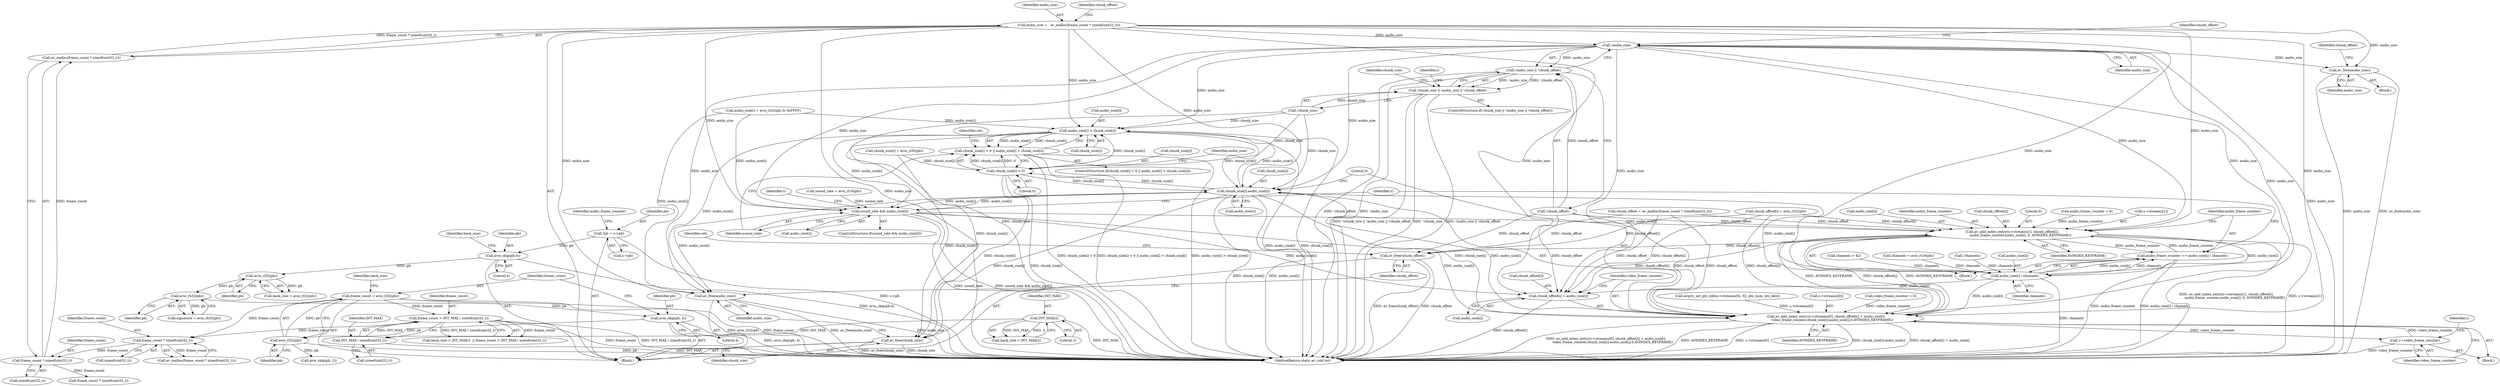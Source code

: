 digraph "0_FFmpeg_96f24d1bee7fe7bac08e2b7c74db1a046c9dc0de@API" {
"1000439" [label="(Call,audio_size =   av_malloc(frame_count * sizeof(uint32_t)))"];
"1000441" [label="(Call,av_malloc(frame_count * sizeof(uint32_t)))"];
"1000442" [label="(Call,frame_count * sizeof(uint32_t))"];
"1000435" [label="(Call,frame_count * sizeof(uint32_t))"];
"1000187" [label="(Call,frame_count > INT_MAX / sizeof(uint32_t))"];
"1000176" [label="(Call,frame_count = avio_rl32(pb))"];
"1000178" [label="(Call,avio_rl32(pb))"];
"1000173" [label="(Call,avio_skip(pb, 4))"];
"1000171" [label="(Call,avio_rb32(pb))"];
"1000167" [label="(Call,avio_rl32(pb))"];
"1000162" [label="(Call,avio_skip(pb,4))"];
"1000116" [label="(Call,*pb = s->pb)"];
"1000189" [label="(Call,INT_MAX / sizeof(uint32_t))"];
"1000184" [label="(Call,INT_MAX/2)"];
"1000458" [label="(Call,!audio_size)"];
"1000457" [label="(Call,!audio_size || !chunk_offset)"];
"1000454" [label="(Call,!chunk_size || !audio_size || !chunk_offset)"];
"1000465" [label="(Call,av_free(audio_size))"];
"1000554" [label="(Call,audio_size[i] > chunk_size[i])"];
"1000548" [label="(Call,chunk_size[i] < 0 || audio_size[i] > chunk_size[i])"];
"1000567" [label="(Call,sound_rate && audio_size[i])"];
"1000573" [label="(Call,av_add_index_entry(s->streams[1], chunk_offset[i],\n                audio_frame_counter,audio_size[i], 0, AVINDEX_KEYFRAME))"];
"1000588" [label="(Call,audio_frame_counter += audio_size[i] / channels)"];
"1000590" [label="(Call,audio_size[i] / channels)"];
"1000595" [label="(Call,av_add_index_entry(s->streams[0], chunk_offset[i] + audio_size[i],\n            video_frame_counter,chunk_size[i]-audio_size[i],0,AVINDEX_KEYFRAME))"];
"1000618" [label="(Call,++video_frame_counter)"];
"1000601" [label="(Call,chunk_offset[i] + audio_size[i])"];
"1000609" [label="(Call,chunk_size[i]-audio_size[i])"];
"1000549" [label="(Call,chunk_size[i] < 0)"];
"1000620" [label="(Call,av_free(chunk_size))"];
"1000622" [label="(Call,av_free(audio_size))"];
"1000624" [label="(Call,av_free(chunk_offset))"];
"1000554" [label="(Call,audio_size[i] > chunk_size[i])"];
"1000167" [label="(Call,avio_rl32(pb))"];
"1000574" [label="(Call,s->streams[1])"];
"1000183" [label="(Identifier,back_size)"];
"1000173" [label="(Call,avio_skip(pb, 4))"];
"1000179" [label="(Identifier,pb)"];
"1000169" [label="(Call,signature = avio_rb32(pb))"];
"1000168" [label="(Identifier,pb)"];
"1000440" [label="(Identifier,audio_size)"];
"1000583" [label="(Call,audio_size[i])"];
"1000191" [label="(Call,sizeof(uint32_t))"];
"1000162" [label="(Call,avio_skip(pb,4))"];
"1000594" [label="(Identifier,channels)"];
"1000457" [label="(Call,!audio_size || !chunk_offset)"];
"1000206" [label="(Call,channels = avio_rl16(pb))"];
"1000187" [label="(Call,frame_count > INT_MAX / sizeof(uint32_t))"];
"1000487" [label="(Call,chunk_size[i] = avio_rl32(pb))"];
"1000185" [label="(Identifier,INT_MAX)"];
"1000582" [label="(Identifier,audio_frame_counter)"];
"1000620" [label="(Call,av_free(chunk_size))"];
"1000304" [label="(Call,!channels)"];
"1000461" [label="(Identifier,chunk_offset)"];
"1000547" [label="(ControlStructure,if(chunk_size[i] < 0 || audio_size[i] > chunk_size[i]))"];
"1000591" [label="(Call,audio_size[i])"];
"1000556" [label="(Identifier,audio_size)"];
"1000460" [label="(Call,!chunk_offset)"];
"1000563" [label="(Identifier,ret)"];
"1000576" [label="(Identifier,s)"];
"1000610" [label="(Call,chunk_size[i])"];
"1000579" [label="(Call,chunk_offset[i])"];
"1000178" [label="(Call,avio_rl32(pb))"];
"1000555" [label="(Call,audio_size[i])"];
"1000621" [label="(Identifier,chunk_size)"];
"1000546" [label="(Block,)"];
"1000595" [label="(Call,av_add_index_entry(s->streams[0], chunk_offset[i] + audio_size[i],\n            video_frame_counter,chunk_size[i]-audio_size[i],0,AVINDEX_KEYFRAME))"];
"1000548" [label="(Call,chunk_size[i] < 0 || audio_size[i] > chunk_size[i])"];
"1000306" [label="(Call,channels > 42)"];
"1000566" [label="(ControlStructure,if(sound_rate && audio_size[i]))"];
"1000590" [label="(Call,audio_size[i] / channels)"];
"1000117" [label="(Identifier,pb)"];
"1000175" [label="(Literal,4)"];
"1000171" [label="(Call,avio_rb32(pb))"];
"1000163" [label="(Identifier,pb)"];
"1000190" [label="(Identifier,INT_MAX)"];
"1000181" [label="(Call,back_size > INT_MAX/2  || frame_count > INT_MAX / sizeof(uint32_t))"];
"1000462" [label="(Block,)"];
"1000474" [label="(Identifier,i)"];
"1000468" [label="(Identifier,chunk_offset)"];
"1000128" [label="(Call,video_frame_counter = 0)"];
"1000465" [label="(Call,av_free(audio_size))"];
"1000455" [label="(Call,!chunk_size)"];
"1000623" [label="(Identifier,audio_size)"];
"1000588" [label="(Call,audio_frame_counter += audio_size[i] / channels)"];
"1000186" [label="(Literal,2)"];
"1000613" [label="(Call,audio_size[i])"];
"1000437" [label="(Call,sizeof(uint32_t))"];
"1000466" [label="(Identifier,audio_size)"];
"1000458" [label="(Call,!audio_size)"];
"1000601" [label="(Call,chunk_offset[i] + audio_size[i])"];
"1000529" [label="(Call,audio_size[i] = avio_rl32(pb) & 0xFFFF)"];
"1000627" [label="(Identifier,ret)"];
"1000423" [label="(Call,avpriv_set_pts_info(s->streams[0], 32, pts_num, pts_den))"];
"1000189" [label="(Call,INT_MAX / sizeof(uint32_t))"];
"1000118" [label="(Call,s->pb)"];
"1000567" [label="(Call,sound_rate && audio_size[i])"];
"1000453" [label="(ControlStructure,if(!chunk_size || !audio_size || !chunk_offset))"];
"1000573" [label="(Call,av_add_index_entry(s->streams[1], chunk_offset[i],\n                audio_frame_counter,audio_size[i], 0, AVINDEX_KEYFRAME))"];
"1000596" [label="(Call,s->streams[0])"];
"1000454" [label="(Call,!chunk_size || !audio_size || !chunk_offset)"];
"1000589" [label="(Identifier,audio_frame_counter)"];
"1000434" [label="(Call,av_malloc(frame_count * sizeof(uint32_t)))"];
"1000166" [label="(Identifier,back_size)"];
"1000609" [label="(Call,chunk_size[i]-audio_size[i])"];
"1000446" [label="(Call,chunk_offset = av_malloc(frame_count * sizeof(uint32_t)))"];
"1000618" [label="(Call,++video_frame_counter)"];
"1000444" [label="(Call,sizeof(uint32_t))"];
"1000114" [label="(Block,)"];
"1000177" [label="(Identifier,frame_count)"];
"1000508" [label="(Call,chunk_offset[i] = avio_rl32(pb))"];
"1000568" [label="(Identifier,sound_rate)"];
"1000449" [label="(Call,frame_count * sizeof(uint32_t))"];
"1000598" [label="(Identifier,s)"];
"1000586" [label="(Literal,0)"];
"1000550" [label="(Call,chunk_size[i])"];
"1000164" [label="(Literal,4)"];
"1000116" [label="(Call,*pb = s->pb)"];
"1000439" [label="(Call,audio_size =   av_malloc(frame_count * sizeof(uint32_t)))"];
"1000441" [label="(Call,av_malloc(frame_count * sizeof(uint32_t)))"];
"1000569" [label="(Call,audio_size[i])"];
"1000442" [label="(Call,frame_count * sizeof(uint32_t))"];
"1000572" [label="(Block,)"];
"1000602" [label="(Call,chunk_offset[i])"];
"1000172" [label="(Identifier,pb)"];
"1000619" [label="(Identifier,video_frame_counter)"];
"1000608" [label="(Identifier,video_frame_counter)"];
"1000198" [label="(Call,sound_rate = avio_rl16(pb))"];
"1000628" [label="(MethodReturn,static av_cold int)"];
"1000443" [label="(Identifier,frame_count)"];
"1000174" [label="(Identifier,pb)"];
"1000125" [label="(Identifier,audio_frame_counter)"];
"1000464" [label="(Identifier,chunk_size)"];
"1000195" [label="(Call,avio_skip(pb, 2))"];
"1000447" [label="(Identifier,chunk_offset)"];
"1000176" [label="(Call,frame_count = avio_rl32(pb))"];
"1000165" [label="(Call,back_size = avio_rl32(pb))"];
"1000616" [label="(Literal,0)"];
"1000188" [label="(Identifier,frame_count)"];
"1000436" [label="(Identifier,frame_count)"];
"1000549" [label="(Call,chunk_size[i] < 0)"];
"1000625" [label="(Identifier,chunk_offset)"];
"1000435" [label="(Call,frame_count * sizeof(uint32_t))"];
"1000124" [label="(Call,audio_frame_counter = 0)"];
"1000545" [label="(Identifier,i)"];
"1000605" [label="(Call,audio_size[i])"];
"1000459" [label="(Identifier,audio_size)"];
"1000553" [label="(Literal,0)"];
"1000622" [label="(Call,av_free(audio_size))"];
"1000558" [label="(Call,chunk_size[i])"];
"1000617" [label="(Identifier,AVINDEX_KEYFRAME)"];
"1000624" [label="(Call,av_free(chunk_offset))"];
"1000182" [label="(Call,back_size > INT_MAX/2)"];
"1000587" [label="(Identifier,AVINDEX_KEYFRAME)"];
"1000184" [label="(Call,INT_MAX/2)"];
"1000439" -> "1000114"  [label="AST: "];
"1000439" -> "1000441"  [label="CFG: "];
"1000440" -> "1000439"  [label="AST: "];
"1000441" -> "1000439"  [label="AST: "];
"1000447" -> "1000439"  [label="CFG: "];
"1000439" -> "1000628"  [label="DDG: audio_size"];
"1000441" -> "1000439"  [label="DDG: frame_count * sizeof(uint32_t)"];
"1000439" -> "1000458"  [label="DDG: audio_size"];
"1000439" -> "1000465"  [label="DDG: audio_size"];
"1000439" -> "1000554"  [label="DDG: audio_size"];
"1000439" -> "1000567"  [label="DDG: audio_size"];
"1000439" -> "1000573"  [label="DDG: audio_size"];
"1000439" -> "1000590"  [label="DDG: audio_size"];
"1000439" -> "1000595"  [label="DDG: audio_size"];
"1000439" -> "1000601"  [label="DDG: audio_size"];
"1000439" -> "1000609"  [label="DDG: audio_size"];
"1000439" -> "1000622"  [label="DDG: audio_size"];
"1000441" -> "1000442"  [label="CFG: "];
"1000442" -> "1000441"  [label="AST: "];
"1000442" -> "1000441"  [label="DDG: frame_count"];
"1000442" -> "1000444"  [label="CFG: "];
"1000443" -> "1000442"  [label="AST: "];
"1000444" -> "1000442"  [label="AST: "];
"1000435" -> "1000442"  [label="DDG: frame_count"];
"1000442" -> "1000449"  [label="DDG: frame_count"];
"1000435" -> "1000434"  [label="AST: "];
"1000435" -> "1000437"  [label="CFG: "];
"1000436" -> "1000435"  [label="AST: "];
"1000437" -> "1000435"  [label="AST: "];
"1000434" -> "1000435"  [label="CFG: "];
"1000435" -> "1000434"  [label="DDG: frame_count"];
"1000187" -> "1000435"  [label="DDG: frame_count"];
"1000176" -> "1000435"  [label="DDG: frame_count"];
"1000187" -> "1000181"  [label="AST: "];
"1000187" -> "1000189"  [label="CFG: "];
"1000188" -> "1000187"  [label="AST: "];
"1000189" -> "1000187"  [label="AST: "];
"1000181" -> "1000187"  [label="CFG: "];
"1000187" -> "1000628"  [label="DDG: frame_count"];
"1000187" -> "1000628"  [label="DDG: INT_MAX / sizeof(uint32_t)"];
"1000187" -> "1000181"  [label="DDG: frame_count"];
"1000187" -> "1000181"  [label="DDG: INT_MAX / sizeof(uint32_t)"];
"1000176" -> "1000187"  [label="DDG: frame_count"];
"1000189" -> "1000187"  [label="DDG: INT_MAX"];
"1000176" -> "1000114"  [label="AST: "];
"1000176" -> "1000178"  [label="CFG: "];
"1000177" -> "1000176"  [label="AST: "];
"1000178" -> "1000176"  [label="AST: "];
"1000183" -> "1000176"  [label="CFG: "];
"1000176" -> "1000628"  [label="DDG: avio_rl32(pb)"];
"1000176" -> "1000628"  [label="DDG: frame_count"];
"1000178" -> "1000176"  [label="DDG: pb"];
"1000178" -> "1000179"  [label="CFG: "];
"1000179" -> "1000178"  [label="AST: "];
"1000178" -> "1000628"  [label="DDG: pb"];
"1000173" -> "1000178"  [label="DDG: pb"];
"1000178" -> "1000195"  [label="DDG: pb"];
"1000173" -> "1000114"  [label="AST: "];
"1000173" -> "1000175"  [label="CFG: "];
"1000174" -> "1000173"  [label="AST: "];
"1000175" -> "1000173"  [label="AST: "];
"1000177" -> "1000173"  [label="CFG: "];
"1000173" -> "1000628"  [label="DDG: avio_skip(pb, 4)"];
"1000171" -> "1000173"  [label="DDG: pb"];
"1000171" -> "1000169"  [label="AST: "];
"1000171" -> "1000172"  [label="CFG: "];
"1000172" -> "1000171"  [label="AST: "];
"1000169" -> "1000171"  [label="CFG: "];
"1000171" -> "1000169"  [label="DDG: pb"];
"1000167" -> "1000171"  [label="DDG: pb"];
"1000167" -> "1000165"  [label="AST: "];
"1000167" -> "1000168"  [label="CFG: "];
"1000168" -> "1000167"  [label="AST: "];
"1000165" -> "1000167"  [label="CFG: "];
"1000167" -> "1000165"  [label="DDG: pb"];
"1000162" -> "1000167"  [label="DDG: pb"];
"1000162" -> "1000114"  [label="AST: "];
"1000162" -> "1000164"  [label="CFG: "];
"1000163" -> "1000162"  [label="AST: "];
"1000164" -> "1000162"  [label="AST: "];
"1000166" -> "1000162"  [label="CFG: "];
"1000162" -> "1000628"  [label="DDG: avio_skip(pb,4)"];
"1000116" -> "1000162"  [label="DDG: pb"];
"1000116" -> "1000114"  [label="AST: "];
"1000116" -> "1000118"  [label="CFG: "];
"1000117" -> "1000116"  [label="AST: "];
"1000118" -> "1000116"  [label="AST: "];
"1000125" -> "1000116"  [label="CFG: "];
"1000116" -> "1000628"  [label="DDG: s->pb"];
"1000189" -> "1000191"  [label="CFG: "];
"1000190" -> "1000189"  [label="AST: "];
"1000191" -> "1000189"  [label="AST: "];
"1000189" -> "1000628"  [label="DDG: INT_MAX"];
"1000184" -> "1000189"  [label="DDG: INT_MAX"];
"1000184" -> "1000182"  [label="AST: "];
"1000184" -> "1000186"  [label="CFG: "];
"1000185" -> "1000184"  [label="AST: "];
"1000186" -> "1000184"  [label="AST: "];
"1000182" -> "1000184"  [label="CFG: "];
"1000184" -> "1000628"  [label="DDG: INT_MAX"];
"1000184" -> "1000182"  [label="DDG: INT_MAX"];
"1000184" -> "1000182"  [label="DDG: 2"];
"1000458" -> "1000457"  [label="AST: "];
"1000458" -> "1000459"  [label="CFG: "];
"1000459" -> "1000458"  [label="AST: "];
"1000461" -> "1000458"  [label="CFG: "];
"1000457" -> "1000458"  [label="CFG: "];
"1000458" -> "1000628"  [label="DDG: audio_size"];
"1000458" -> "1000457"  [label="DDG: audio_size"];
"1000458" -> "1000465"  [label="DDG: audio_size"];
"1000458" -> "1000554"  [label="DDG: audio_size"];
"1000458" -> "1000567"  [label="DDG: audio_size"];
"1000458" -> "1000573"  [label="DDG: audio_size"];
"1000458" -> "1000590"  [label="DDG: audio_size"];
"1000458" -> "1000595"  [label="DDG: audio_size"];
"1000458" -> "1000601"  [label="DDG: audio_size"];
"1000458" -> "1000609"  [label="DDG: audio_size"];
"1000458" -> "1000622"  [label="DDG: audio_size"];
"1000457" -> "1000454"  [label="AST: "];
"1000457" -> "1000460"  [label="CFG: "];
"1000460" -> "1000457"  [label="AST: "];
"1000454" -> "1000457"  [label="CFG: "];
"1000457" -> "1000628"  [label="DDG: !chunk_offset"];
"1000457" -> "1000628"  [label="DDG: !audio_size"];
"1000457" -> "1000454"  [label="DDG: !audio_size"];
"1000457" -> "1000454"  [label="DDG: !chunk_offset"];
"1000460" -> "1000457"  [label="DDG: chunk_offset"];
"1000454" -> "1000453"  [label="AST: "];
"1000454" -> "1000455"  [label="CFG: "];
"1000455" -> "1000454"  [label="AST: "];
"1000464" -> "1000454"  [label="CFG: "];
"1000474" -> "1000454"  [label="CFG: "];
"1000454" -> "1000628"  [label="DDG: !chunk_size"];
"1000454" -> "1000628"  [label="DDG: !audio_size || !chunk_offset"];
"1000454" -> "1000628"  [label="DDG: !chunk_size || !audio_size || !chunk_offset"];
"1000455" -> "1000454"  [label="DDG: chunk_size"];
"1000465" -> "1000462"  [label="AST: "];
"1000465" -> "1000466"  [label="CFG: "];
"1000466" -> "1000465"  [label="AST: "];
"1000468" -> "1000465"  [label="CFG: "];
"1000465" -> "1000628"  [label="DDG: av_free(audio_size)"];
"1000465" -> "1000628"  [label="DDG: audio_size"];
"1000554" -> "1000548"  [label="AST: "];
"1000554" -> "1000558"  [label="CFG: "];
"1000555" -> "1000554"  [label="AST: "];
"1000558" -> "1000554"  [label="AST: "];
"1000548" -> "1000554"  [label="CFG: "];
"1000554" -> "1000628"  [label="DDG: audio_size[i]"];
"1000554" -> "1000628"  [label="DDG: chunk_size[i]"];
"1000554" -> "1000548"  [label="DDG: audio_size[i]"];
"1000554" -> "1000548"  [label="DDG: chunk_size[i]"];
"1000609" -> "1000554"  [label="DDG: audio_size[i]"];
"1000529" -> "1000554"  [label="DDG: audio_size[i]"];
"1000549" -> "1000554"  [label="DDG: chunk_size[i]"];
"1000455" -> "1000554"  [label="DDG: chunk_size"];
"1000554" -> "1000567"  [label="DDG: audio_size[i]"];
"1000554" -> "1000609"  [label="DDG: chunk_size[i]"];
"1000554" -> "1000620"  [label="DDG: chunk_size[i]"];
"1000554" -> "1000622"  [label="DDG: audio_size[i]"];
"1000548" -> "1000547"  [label="AST: "];
"1000548" -> "1000549"  [label="CFG: "];
"1000549" -> "1000548"  [label="AST: "];
"1000563" -> "1000548"  [label="CFG: "];
"1000568" -> "1000548"  [label="CFG: "];
"1000548" -> "1000628"  [label="DDG: chunk_size[i] < 0 || audio_size[i] > chunk_size[i]"];
"1000548" -> "1000628"  [label="DDG: audio_size[i] > chunk_size[i]"];
"1000548" -> "1000628"  [label="DDG: chunk_size[i] < 0"];
"1000549" -> "1000548"  [label="DDG: chunk_size[i]"];
"1000549" -> "1000548"  [label="DDG: 0"];
"1000567" -> "1000566"  [label="AST: "];
"1000567" -> "1000568"  [label="CFG: "];
"1000567" -> "1000569"  [label="CFG: "];
"1000568" -> "1000567"  [label="AST: "];
"1000569" -> "1000567"  [label="AST: "];
"1000576" -> "1000567"  [label="CFG: "];
"1000598" -> "1000567"  [label="CFG: "];
"1000567" -> "1000628"  [label="DDG: sound_rate"];
"1000567" -> "1000628"  [label="DDG: sound_rate && audio_size[i]"];
"1000198" -> "1000567"  [label="DDG: sound_rate"];
"1000609" -> "1000567"  [label="DDG: audio_size[i]"];
"1000529" -> "1000567"  [label="DDG: audio_size[i]"];
"1000567" -> "1000573"  [label="DDG: audio_size[i]"];
"1000567" -> "1000595"  [label="DDG: audio_size[i]"];
"1000567" -> "1000601"  [label="DDG: audio_size[i]"];
"1000567" -> "1000609"  [label="DDG: audio_size[i]"];
"1000573" -> "1000572"  [label="AST: "];
"1000573" -> "1000587"  [label="CFG: "];
"1000574" -> "1000573"  [label="AST: "];
"1000579" -> "1000573"  [label="AST: "];
"1000582" -> "1000573"  [label="AST: "];
"1000583" -> "1000573"  [label="AST: "];
"1000586" -> "1000573"  [label="AST: "];
"1000587" -> "1000573"  [label="AST: "];
"1000589" -> "1000573"  [label="CFG: "];
"1000573" -> "1000628"  [label="DDG: s->streams[1]"];
"1000573" -> "1000628"  [label="DDG: av_add_index_entry(s->streams[1], chunk_offset[i],\n                audio_frame_counter,audio_size[i], 0, AVINDEX_KEYFRAME)"];
"1000460" -> "1000573"  [label="DDG: chunk_offset"];
"1000508" -> "1000573"  [label="DDG: chunk_offset[i]"];
"1000446" -> "1000573"  [label="DDG: chunk_offset"];
"1000588" -> "1000573"  [label="DDG: audio_frame_counter"];
"1000124" -> "1000573"  [label="DDG: audio_frame_counter"];
"1000595" -> "1000573"  [label="DDG: AVINDEX_KEYFRAME"];
"1000573" -> "1000588"  [label="DDG: audio_frame_counter"];
"1000573" -> "1000590"  [label="DDG: audio_size[i]"];
"1000573" -> "1000595"  [label="DDG: chunk_offset[i]"];
"1000573" -> "1000595"  [label="DDG: AVINDEX_KEYFRAME"];
"1000573" -> "1000601"  [label="DDG: chunk_offset[i]"];
"1000573" -> "1000624"  [label="DDG: chunk_offset[i]"];
"1000588" -> "1000572"  [label="AST: "];
"1000588" -> "1000590"  [label="CFG: "];
"1000589" -> "1000588"  [label="AST: "];
"1000590" -> "1000588"  [label="AST: "];
"1000598" -> "1000588"  [label="CFG: "];
"1000588" -> "1000628"  [label="DDG: audio_frame_counter"];
"1000588" -> "1000628"  [label="DDG: audio_size[i] / channels"];
"1000590" -> "1000588"  [label="DDG: audio_size[i]"];
"1000590" -> "1000588"  [label="DDG: channels"];
"1000590" -> "1000594"  [label="CFG: "];
"1000591" -> "1000590"  [label="AST: "];
"1000594" -> "1000590"  [label="AST: "];
"1000590" -> "1000628"  [label="DDG: channels"];
"1000206" -> "1000590"  [label="DDG: channels"];
"1000304" -> "1000590"  [label="DDG: channels"];
"1000306" -> "1000590"  [label="DDG: channels"];
"1000590" -> "1000595"  [label="DDG: audio_size[i]"];
"1000590" -> "1000601"  [label="DDG: audio_size[i]"];
"1000590" -> "1000609"  [label="DDG: audio_size[i]"];
"1000595" -> "1000546"  [label="AST: "];
"1000595" -> "1000617"  [label="CFG: "];
"1000596" -> "1000595"  [label="AST: "];
"1000601" -> "1000595"  [label="AST: "];
"1000608" -> "1000595"  [label="AST: "];
"1000609" -> "1000595"  [label="AST: "];
"1000616" -> "1000595"  [label="AST: "];
"1000617" -> "1000595"  [label="AST: "];
"1000619" -> "1000595"  [label="CFG: "];
"1000595" -> "1000628"  [label="DDG: av_add_index_entry(s->streams[0], chunk_offset[i] + audio_size[i],\n            video_frame_counter,chunk_size[i]-audio_size[i],0,AVINDEX_KEYFRAME)"];
"1000595" -> "1000628"  [label="DDG: AVINDEX_KEYFRAME"];
"1000595" -> "1000628"  [label="DDG: s->streams[0]"];
"1000595" -> "1000628"  [label="DDG: chunk_size[i]-audio_size[i]"];
"1000595" -> "1000628"  [label="DDG: chunk_offset[i] + audio_size[i]"];
"1000423" -> "1000595"  [label="DDG: s->streams[0]"];
"1000460" -> "1000595"  [label="DDG: chunk_offset"];
"1000508" -> "1000595"  [label="DDG: chunk_offset[i]"];
"1000446" -> "1000595"  [label="DDG: chunk_offset"];
"1000128" -> "1000595"  [label="DDG: video_frame_counter"];
"1000618" -> "1000595"  [label="DDG: video_frame_counter"];
"1000609" -> "1000595"  [label="DDG: chunk_size[i]"];
"1000609" -> "1000595"  [label="DDG: audio_size[i]"];
"1000595" -> "1000618"  [label="DDG: video_frame_counter"];
"1000618" -> "1000546"  [label="AST: "];
"1000618" -> "1000619"  [label="CFG: "];
"1000619" -> "1000618"  [label="AST: "];
"1000545" -> "1000618"  [label="CFG: "];
"1000618" -> "1000628"  [label="DDG: video_frame_counter"];
"1000601" -> "1000605"  [label="CFG: "];
"1000602" -> "1000601"  [label="AST: "];
"1000605" -> "1000601"  [label="AST: "];
"1000608" -> "1000601"  [label="CFG: "];
"1000601" -> "1000628"  [label="DDG: chunk_offset[i]"];
"1000460" -> "1000601"  [label="DDG: chunk_offset"];
"1000508" -> "1000601"  [label="DDG: chunk_offset[i]"];
"1000446" -> "1000601"  [label="DDG: chunk_offset"];
"1000609" -> "1000613"  [label="CFG: "];
"1000610" -> "1000609"  [label="AST: "];
"1000613" -> "1000609"  [label="AST: "];
"1000616" -> "1000609"  [label="CFG: "];
"1000609" -> "1000628"  [label="DDG: audio_size[i]"];
"1000609" -> "1000628"  [label="DDG: chunk_size[i]"];
"1000609" -> "1000549"  [label="DDG: chunk_size[i]"];
"1000549" -> "1000609"  [label="DDG: chunk_size[i]"];
"1000455" -> "1000609"  [label="DDG: chunk_size"];
"1000609" -> "1000620"  [label="DDG: chunk_size[i]"];
"1000609" -> "1000622"  [label="DDG: audio_size[i]"];
"1000549" -> "1000553"  [label="CFG: "];
"1000550" -> "1000549"  [label="AST: "];
"1000553" -> "1000549"  [label="AST: "];
"1000556" -> "1000549"  [label="CFG: "];
"1000549" -> "1000628"  [label="DDG: chunk_size[i]"];
"1000487" -> "1000549"  [label="DDG: chunk_size[i]"];
"1000455" -> "1000549"  [label="DDG: chunk_size"];
"1000549" -> "1000620"  [label="DDG: chunk_size[i]"];
"1000620" -> "1000114"  [label="AST: "];
"1000620" -> "1000621"  [label="CFG: "];
"1000621" -> "1000620"  [label="AST: "];
"1000623" -> "1000620"  [label="CFG: "];
"1000620" -> "1000628"  [label="DDG: chunk_size"];
"1000620" -> "1000628"  [label="DDG: av_free(chunk_size)"];
"1000487" -> "1000620"  [label="DDG: chunk_size[i]"];
"1000455" -> "1000620"  [label="DDG: chunk_size"];
"1000622" -> "1000114"  [label="AST: "];
"1000622" -> "1000623"  [label="CFG: "];
"1000623" -> "1000622"  [label="AST: "];
"1000625" -> "1000622"  [label="CFG: "];
"1000622" -> "1000628"  [label="DDG: av_free(audio_size)"];
"1000622" -> "1000628"  [label="DDG: audio_size"];
"1000529" -> "1000622"  [label="DDG: audio_size[i]"];
"1000624" -> "1000114"  [label="AST: "];
"1000624" -> "1000625"  [label="CFG: "];
"1000625" -> "1000624"  [label="AST: "];
"1000627" -> "1000624"  [label="CFG: "];
"1000624" -> "1000628"  [label="DDG: av_free(chunk_offset)"];
"1000624" -> "1000628"  [label="DDG: chunk_offset"];
"1000460" -> "1000624"  [label="DDG: chunk_offset"];
"1000508" -> "1000624"  [label="DDG: chunk_offset[i]"];
"1000446" -> "1000624"  [label="DDG: chunk_offset"];
}
